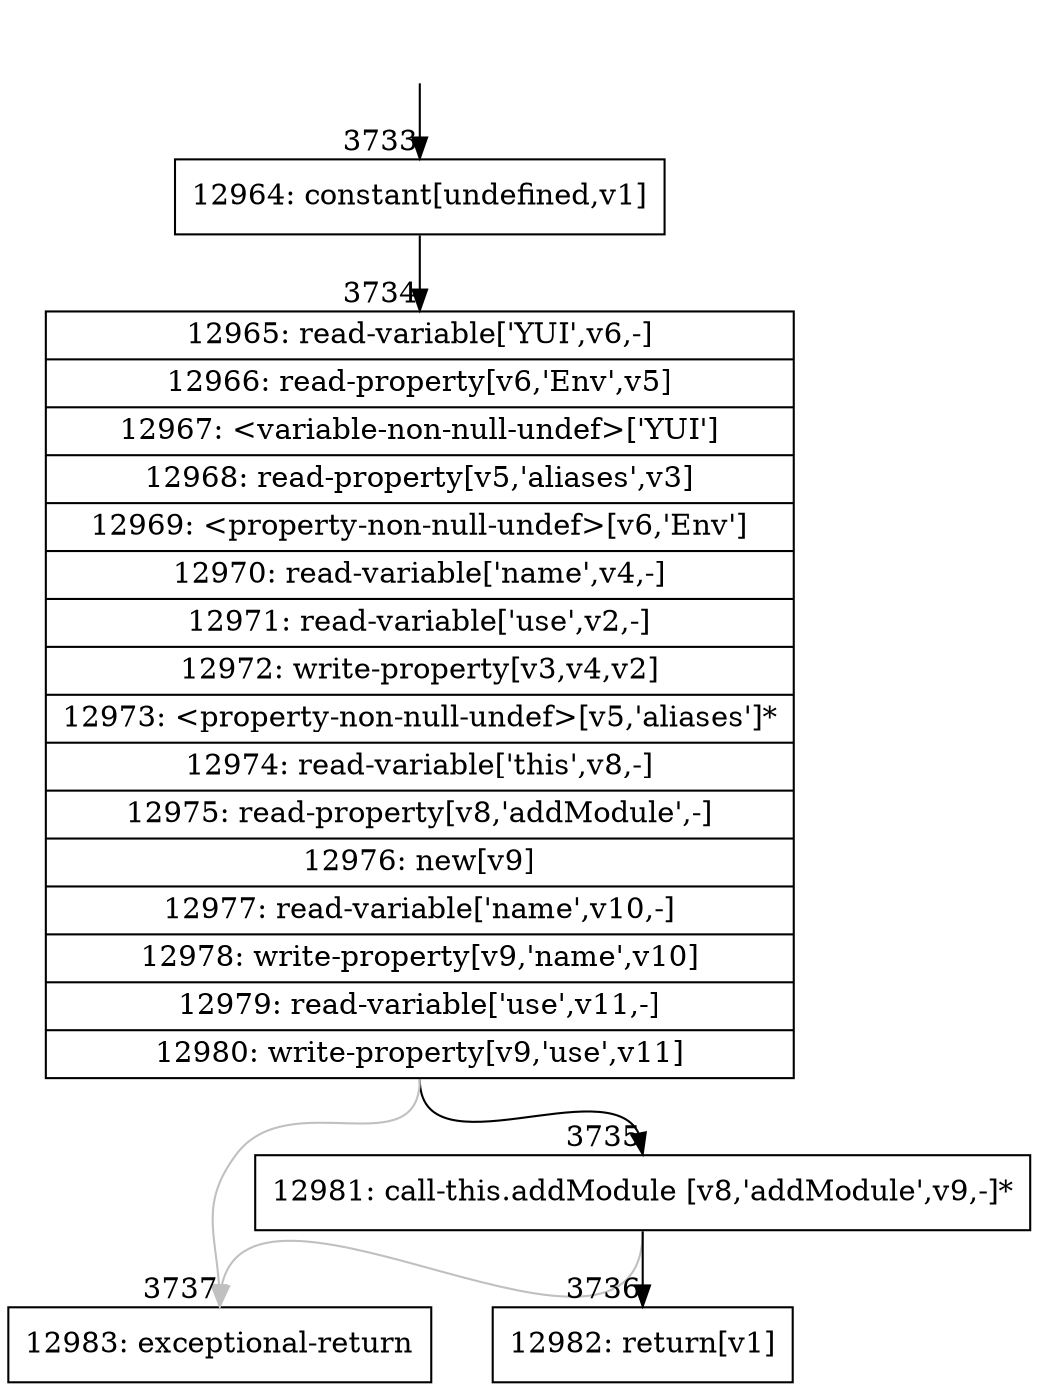 digraph {
rankdir="TD"
BB_entry191[shape=none,label=""];
BB_entry191 -> BB3733 [tailport=s, headport=n, headlabel="    3733"]
BB3733 [shape=record label="{12964: constant[undefined,v1]}" ] 
BB3733 -> BB3734 [tailport=s, headport=n, headlabel="      3734"]
BB3734 [shape=record label="{12965: read-variable['YUI',v6,-]|12966: read-property[v6,'Env',v5]|12967: \<variable-non-null-undef\>['YUI']|12968: read-property[v5,'aliases',v3]|12969: \<property-non-null-undef\>[v6,'Env']|12970: read-variable['name',v4,-]|12971: read-variable['use',v2,-]|12972: write-property[v3,v4,v2]|12973: \<property-non-null-undef\>[v5,'aliases']*|12974: read-variable['this',v8,-]|12975: read-property[v8,'addModule',-]|12976: new[v9]|12977: read-variable['name',v10,-]|12978: write-property[v9,'name',v10]|12979: read-variable['use',v11,-]|12980: write-property[v9,'use',v11]}" ] 
BB3734 -> BB3735 [tailport=s, headport=n, headlabel="      3735"]
BB3734 -> BB3737 [tailport=s, headport=n, color=gray, headlabel="      3737"]
BB3735 [shape=record label="{12981: call-this.addModule [v8,'addModule',v9,-]*}" ] 
BB3735 -> BB3736 [tailport=s, headport=n, headlabel="      3736"]
BB3735 -> BB3737 [tailport=s, headport=n, color=gray]
BB3736 [shape=record label="{12982: return[v1]}" ] 
BB3737 [shape=record label="{12983: exceptional-return}" ] 
//#$~ 6626
}
